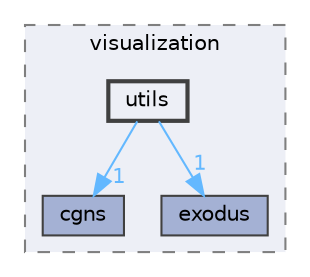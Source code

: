 digraph "src/visualization/utils"
{
 // INTERACTIVE_SVG=YES
 // LATEX_PDF_SIZE
  bgcolor="transparent";
  edge [fontname=Helvetica,fontsize=10,labelfontname=Helvetica,labelfontsize=10];
  node [fontname=Helvetica,fontsize=10,shape=box,height=0.2,width=0.4];
  compound=true
  subgraph clusterdir_b00de47ad7e2e13a637d9aa605dec95e {
    graph [ bgcolor="#edeff6", pencolor="grey50", label="visualization", fontname=Helvetica,fontsize=10 style="filled,dashed", URL="dir_b00de47ad7e2e13a637d9aa605dec95e.html",tooltip=""]
  dir_44ddcfcd8d126daea8faa82ee802e03a [label="cgns", fillcolor="#a4b1d4", color="grey25", style="filled", URL="dir_44ddcfcd8d126daea8faa82ee802e03a.html",tooltip=""];
  dir_932149a0d3ac8bc564a6c12d318f16cf [label="exodus", fillcolor="#a4b1d4", color="grey25", style="filled", URL="dir_932149a0d3ac8bc564a6c12d318f16cf.html",tooltip=""];
  dir_41eed5bedcca2fdbdedfa33a60910a27 [label="utils", fillcolor="#edeff6", color="grey25", style="filled,bold", URL="dir_41eed5bedcca2fdbdedfa33a60910a27.html",tooltip=""];
  }
  dir_41eed5bedcca2fdbdedfa33a60910a27->dir_44ddcfcd8d126daea8faa82ee802e03a [headlabel="1", labeldistance=1.5 headhref="dir_000031_000005.html" color="steelblue1" fontcolor="steelblue1"];
  dir_41eed5bedcca2fdbdedfa33a60910a27->dir_932149a0d3ac8bc564a6c12d318f16cf [headlabel="1", labeldistance=1.5 headhref="dir_000031_000009.html" color="steelblue1" fontcolor="steelblue1"];
}
